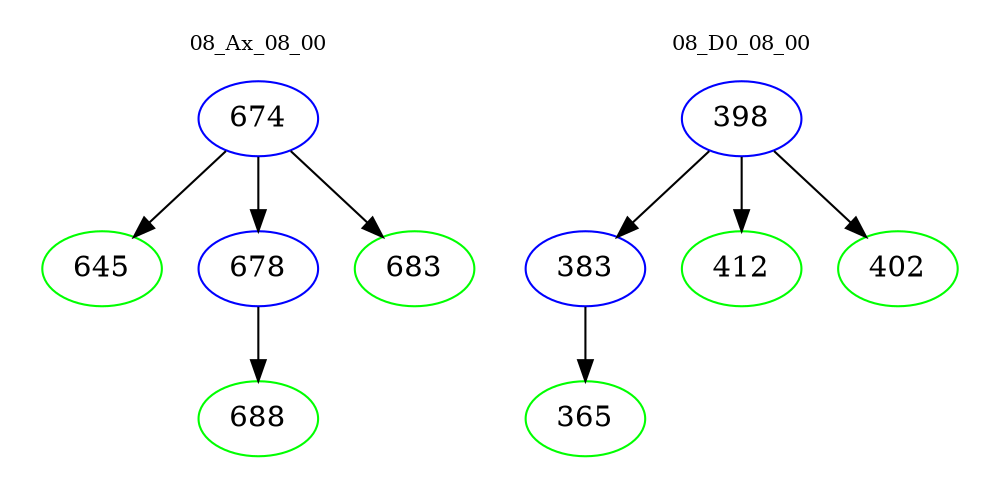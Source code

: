 digraph{
subgraph cluster_0 {
color = white
label = "08_Ax_08_00";
fontsize=10;
T0_674 [label="674", color="blue"]
T0_674 -> T0_645 [color="black"]
T0_645 [label="645", color="green"]
T0_674 -> T0_678 [color="black"]
T0_678 [label="678", color="blue"]
T0_678 -> T0_688 [color="black"]
T0_688 [label="688", color="green"]
T0_674 -> T0_683 [color="black"]
T0_683 [label="683", color="green"]
}
subgraph cluster_1 {
color = white
label = "08_D0_08_00";
fontsize=10;
T1_398 [label="398", color="blue"]
T1_398 -> T1_383 [color="black"]
T1_383 [label="383", color="blue"]
T1_383 -> T1_365 [color="black"]
T1_365 [label="365", color="green"]
T1_398 -> T1_412 [color="black"]
T1_412 [label="412", color="green"]
T1_398 -> T1_402 [color="black"]
T1_402 [label="402", color="green"]
}
}
